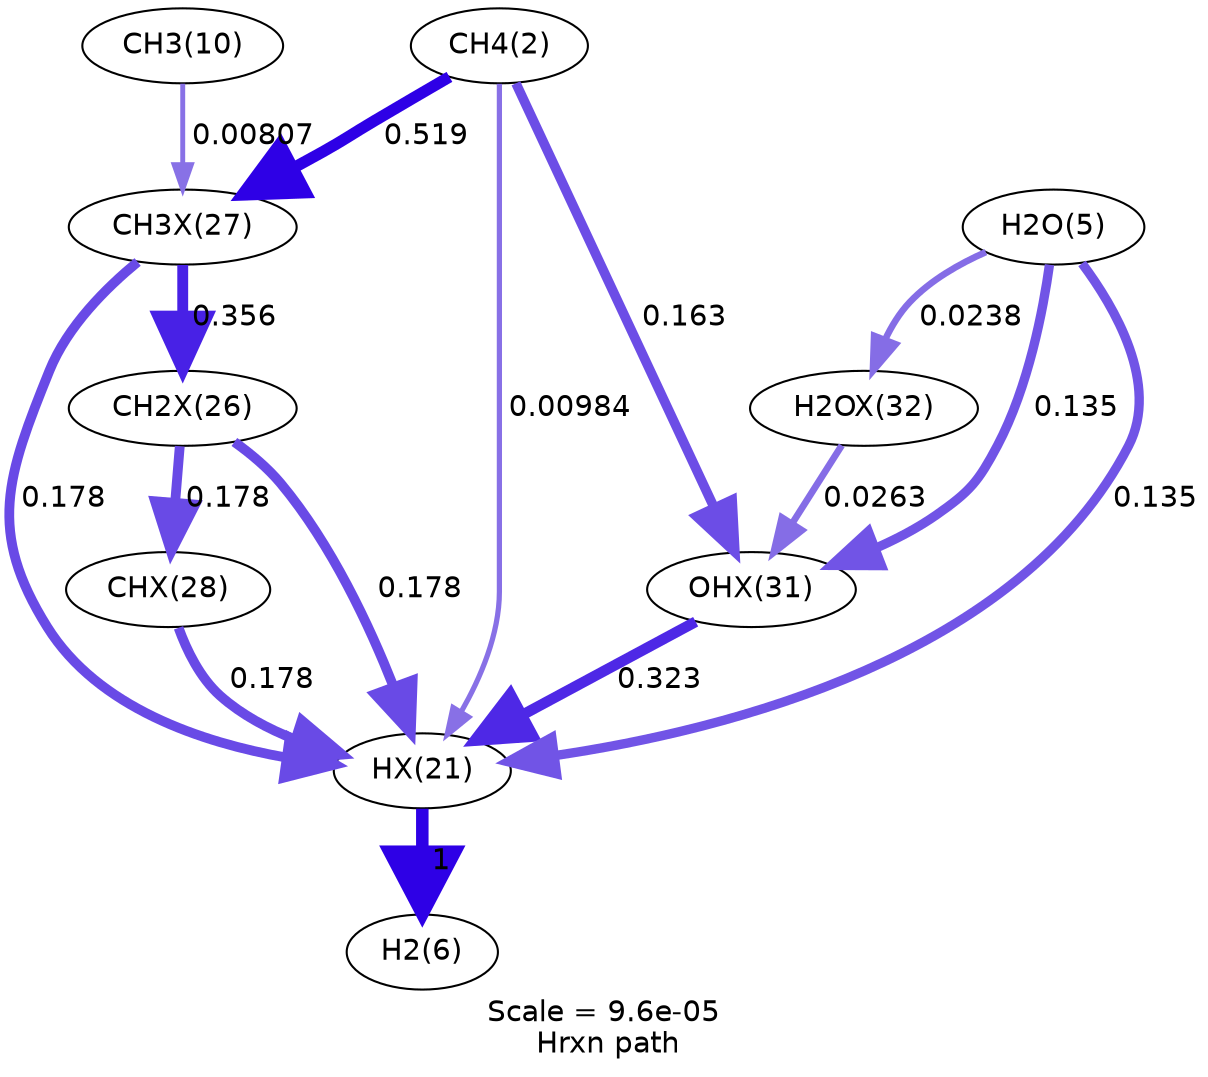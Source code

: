 digraph reaction_paths {
center=1;
s23 -> s7[fontname="Helvetica", penwidth=6, arrowsize=3, color="0.7, 1.5, 0.9"
, label=" 1"];
s3 -> s23[fontname="Helvetica", penwidth=2.51, arrowsize=1.26, color="0.7, 0.51, 0.9"
, label=" 0.00984"];
s29 -> s23[fontname="Helvetica", penwidth=4.7, arrowsize=2.35, color="0.7, 0.678, 0.9"
, label=" 0.178"];
s28 -> s23[fontname="Helvetica", penwidth=4.7, arrowsize=2.35, color="0.7, 0.678, 0.9"
, label=" 0.178"];
s30 -> s23[fontname="Helvetica", penwidth=4.7, arrowsize=2.35, color="0.7, 0.678, 0.9"
, label=" 0.178"];
s33 -> s23[fontname="Helvetica", penwidth=5.15, arrowsize=2.57, color="0.7, 0.823, 0.9"
, label=" 0.323"];
s6 -> s23[fontname="Helvetica", penwidth=4.49, arrowsize=2.24, color="0.7, 0.635, 0.9"
, label=" 0.135"];
s3 -> s29[fontname="Helvetica", penwidth=5.51, arrowsize=2.75, color="0.7, 1.02, 0.9"
, label=" 0.519"];
s3 -> s33[fontname="Helvetica", penwidth=4.63, arrowsize=2.32, color="0.7, 0.663, 0.9"
, label=" 0.163"];
s29 -> s28[fontname="Helvetica", penwidth=5.22, arrowsize=2.61, color="0.7, 0.856, 0.9"
, label=" 0.356"];
s11 -> s29[fontname="Helvetica", penwidth=2.36, arrowsize=1.18, color="0.7, 0.508, 0.9"
, label=" 0.00807"];
s28 -> s30[fontname="Helvetica", penwidth=4.7, arrowsize=2.35, color="0.7, 0.678, 0.9"
, label=" 0.178"];
s6 -> s33[fontname="Helvetica", penwidth=4.49, arrowsize=2.24, color="0.7, 0.635, 0.9"
, label=" 0.135"];
s34 -> s33[fontname="Helvetica", penwidth=3.25, arrowsize=1.63, color="0.7, 0.526, 0.9"
, label=" 0.0263"];
s6 -> s34[fontname="Helvetica", penwidth=3.18, arrowsize=1.59, color="0.7, 0.524, 0.9"
, label=" 0.0238"];
s3 [ fontname="Helvetica", label="CH4(2)"];
s6 [ fontname="Helvetica", label="H2O(5)"];
s7 [ fontname="Helvetica", label="H2(6)"];
s11 [ fontname="Helvetica", label="CH3(10)"];
s23 [ fontname="Helvetica", label="HX(21)"];
s28 [ fontname="Helvetica", label="CH2X(26)"];
s29 [ fontname="Helvetica", label="CH3X(27)"];
s30 [ fontname="Helvetica", label="CHX(28)"];
s33 [ fontname="Helvetica", label="OHX(31)"];
s34 [ fontname="Helvetica", label="H2OX(32)"];
 label = "Scale = 9.6e-05\l Hrxn path";
 fontname = "Helvetica";
}
